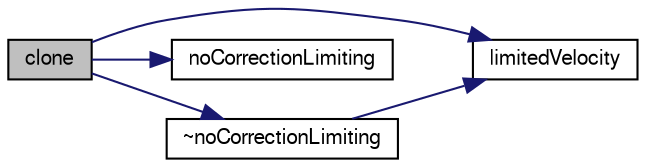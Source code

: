 digraph "clone"
{
  bgcolor="transparent";
  edge [fontname="FreeSans",fontsize="10",labelfontname="FreeSans",labelfontsize="10"];
  node [fontname="FreeSans",fontsize="10",shape=record];
  rankdir="LR";
  Node11 [label="clone",height=0.2,width=0.4,color="black", fillcolor="grey75", style="filled", fontcolor="black"];
  Node11 -> Node12 [color="midnightblue",fontsize="10",style="solid",fontname="FreeSans"];
  Node12 [label="limitedVelocity",height=0.2,width=0.4,color="black",URL="$a24226.html#af4c325c4bf9116a8d2db131c0a394f82",tooltip="Return the limited velocity. "];
  Node11 -> Node13 [color="midnightblue",fontsize="10",style="solid",fontname="FreeSans"];
  Node13 [label="noCorrectionLimiting",height=0.2,width=0.4,color="black",URL="$a24226.html#a264505d42fd64559f94b349390184759",tooltip="Construct from components. "];
  Node11 -> Node14 [color="midnightblue",fontsize="10",style="solid",fontname="FreeSans"];
  Node14 [label="~noCorrectionLimiting",height=0.2,width=0.4,color="black",URL="$a24226.html#a99a5a6099613936264909f11bc7460ab",tooltip="Destructor. "];
  Node14 -> Node12 [color="midnightblue",fontsize="10",style="solid",fontname="FreeSans"];
}
